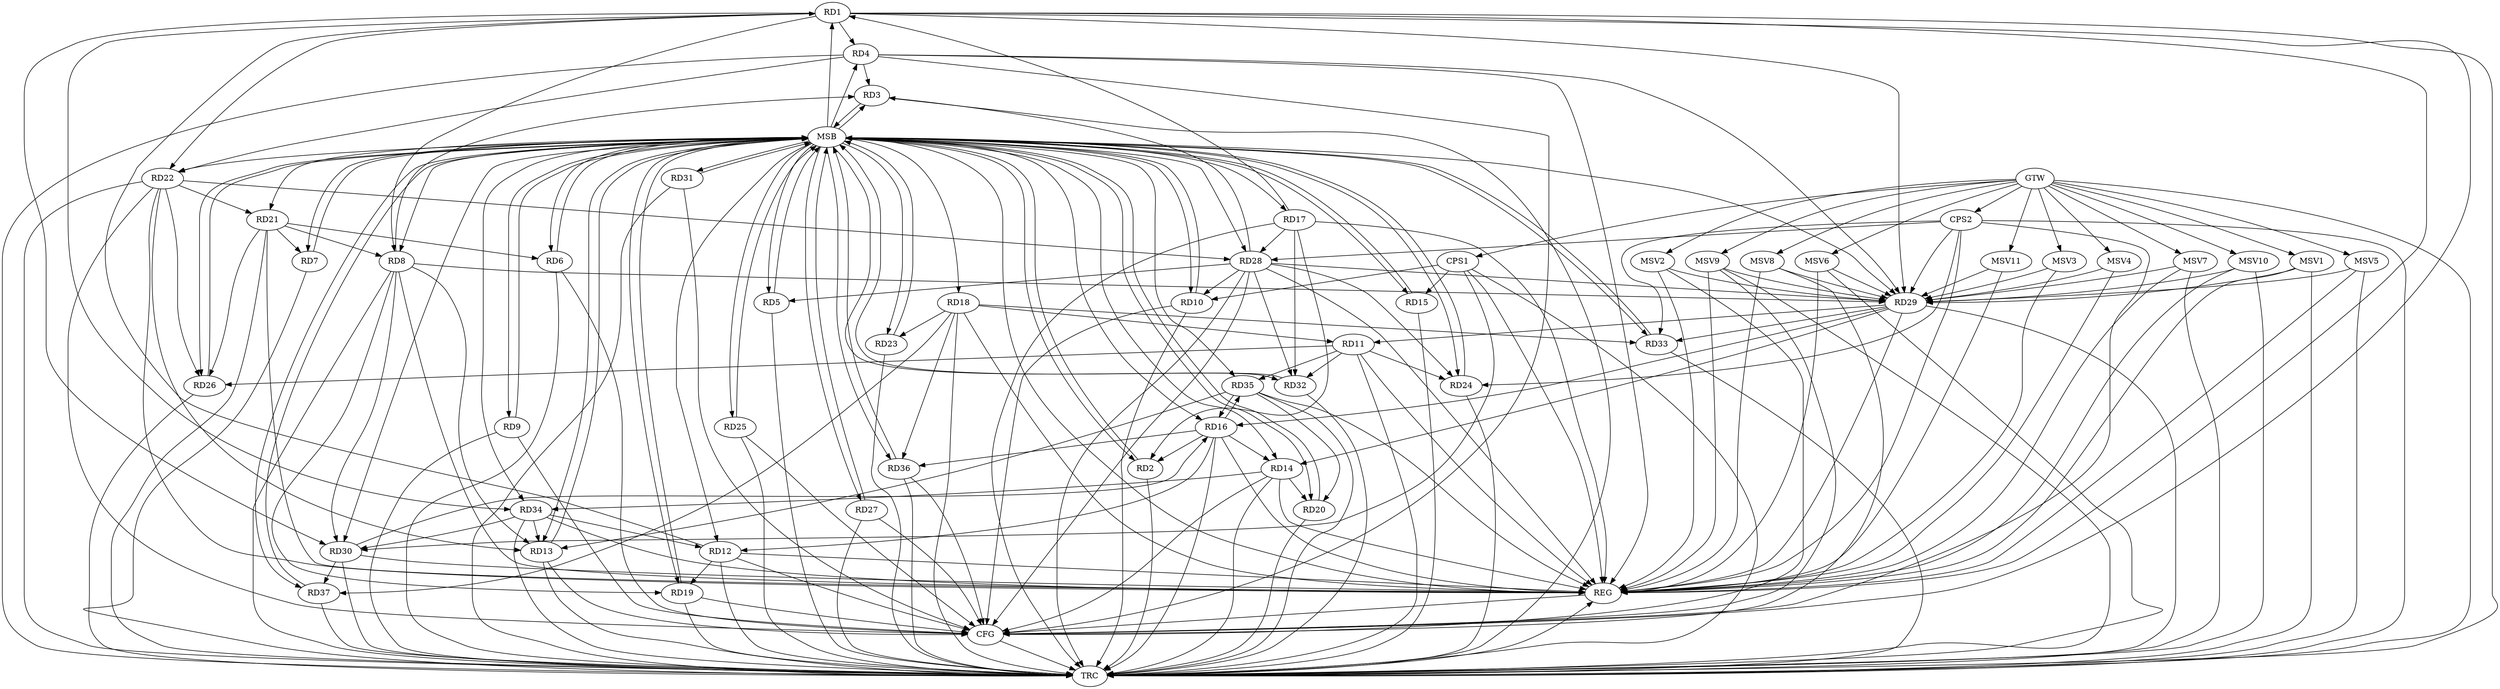 strict digraph G {
  RD1 [ label="RD1" ];
  RD2 [ label="RD2" ];
  RD3 [ label="RD3" ];
  RD4 [ label="RD4" ];
  RD5 [ label="RD5" ];
  RD6 [ label="RD6" ];
  RD7 [ label="RD7" ];
  RD8 [ label="RD8" ];
  RD9 [ label="RD9" ];
  RD10 [ label="RD10" ];
  RD11 [ label="RD11" ];
  RD12 [ label="RD12" ];
  RD13 [ label="RD13" ];
  RD14 [ label="RD14" ];
  RD15 [ label="RD15" ];
  RD16 [ label="RD16" ];
  RD17 [ label="RD17" ];
  RD18 [ label="RD18" ];
  RD19 [ label="RD19" ];
  RD20 [ label="RD20" ];
  RD21 [ label="RD21" ];
  RD22 [ label="RD22" ];
  RD23 [ label="RD23" ];
  RD24 [ label="RD24" ];
  RD25 [ label="RD25" ];
  RD26 [ label="RD26" ];
  RD27 [ label="RD27" ];
  RD28 [ label="RD28" ];
  RD29 [ label="RD29" ];
  RD30 [ label="RD30" ];
  RD31 [ label="RD31" ];
  RD32 [ label="RD32" ];
  RD33 [ label="RD33" ];
  RD34 [ label="RD34" ];
  RD35 [ label="RD35" ];
  RD36 [ label="RD36" ];
  RD37 [ label="RD37" ];
  CPS1 [ label="CPS1" ];
  CPS2 [ label="CPS2" ];
  GTW [ label="GTW" ];
  REG [ label="REG" ];
  MSB [ label="MSB" ];
  CFG [ label="CFG" ];
  TRC [ label="TRC" ];
  MSV1 [ label="MSV1" ];
  MSV2 [ label="MSV2" ];
  MSV3 [ label="MSV3" ];
  MSV4 [ label="MSV4" ];
  MSV5 [ label="MSV5" ];
  MSV6 [ label="MSV6" ];
  MSV7 [ label="MSV7" ];
  MSV8 [ label="MSV8" ];
  MSV9 [ label="MSV9" ];
  MSV10 [ label="MSV10" ];
  MSV11 [ label="MSV11" ];
  RD1 -> RD4;
  RD1 -> RD8;
  RD12 -> RD1;
  RD17 -> RD1;
  RD1 -> RD22;
  RD1 -> RD29;
  RD1 -> RD30;
  RD1 -> RD34;
  RD16 -> RD2;
  RD17 -> RD2;
  RD4 -> RD3;
  RD8 -> RD3;
  RD28 -> RD3;
  RD4 -> RD22;
  RD4 -> RD29;
  RD28 -> RD5;
  RD21 -> RD6;
  RD21 -> RD7;
  RD8 -> RD13;
  RD8 -> RD19;
  RD21 -> RD8;
  RD8 -> RD29;
  RD8 -> RD30;
  RD28 -> RD10;
  RD18 -> RD11;
  RD11 -> RD24;
  RD11 -> RD26;
  RD29 -> RD11;
  RD11 -> RD32;
  RD11 -> RD35;
  RD16 -> RD12;
  RD12 -> RD19;
  RD34 -> RD12;
  RD22 -> RD13;
  RD34 -> RD13;
  RD35 -> RD13;
  RD16 -> RD14;
  RD14 -> RD20;
  RD29 -> RD14;
  RD14 -> RD34;
  RD29 -> RD16;
  RD30 -> RD16;
  RD16 -> RD35;
  RD35 -> RD16;
  RD16 -> RD36;
  RD17 -> RD28;
  RD17 -> RD32;
  RD18 -> RD23;
  RD18 -> RD33;
  RD18 -> RD36;
  RD18 -> RD37;
  RD35 -> RD20;
  RD22 -> RD21;
  RD21 -> RD26;
  RD22 -> RD26;
  RD22 -> RD28;
  RD28 -> RD24;
  RD28 -> RD29;
  RD28 -> RD32;
  RD29 -> RD33;
  RD34 -> RD30;
  RD30 -> RD37;
  CPS1 -> RD10;
  CPS1 -> RD30;
  CPS1 -> RD15;
  CPS2 -> RD24;
  CPS2 -> RD33;
  CPS2 -> RD28;
  CPS2 -> RD29;
  GTW -> CPS1;
  GTW -> CPS2;
  RD1 -> REG;
  RD4 -> REG;
  RD8 -> REG;
  RD11 -> REG;
  RD12 -> REG;
  RD14 -> REG;
  RD16 -> REG;
  RD17 -> REG;
  RD18 -> REG;
  RD21 -> REG;
  RD22 -> REG;
  RD28 -> REG;
  RD29 -> REG;
  RD30 -> REG;
  RD34 -> REG;
  RD35 -> REG;
  CPS1 -> REG;
  CPS2 -> REG;
  RD2 -> MSB;
  MSB -> RD3;
  MSB -> RD4;
  MSB -> RD24;
  MSB -> RD30;
  MSB -> REG;
  RD3 -> MSB;
  MSB -> RD2;
  MSB -> RD6;
  MSB -> RD16;
  MSB -> RD18;
  MSB -> RD33;
  MSB -> RD36;
  RD5 -> MSB;
  MSB -> RD17;
  MSB -> RD19;
  MSB -> RD31;
  RD6 -> MSB;
  MSB -> RD1;
  MSB -> RD10;
  MSB -> RD20;
  MSB -> RD22;
  RD7 -> MSB;
  MSB -> RD13;
  MSB -> RD26;
  MSB -> RD28;
  MSB -> RD29;
  RD9 -> MSB;
  MSB -> RD23;
  MSB -> RD32;
  RD10 -> MSB;
  RD13 -> MSB;
  RD15 -> MSB;
  RD19 -> MSB;
  MSB -> RD15;
  MSB -> RD37;
  RD20 -> MSB;
  RD23 -> MSB;
  MSB -> RD25;
  MSB -> RD34;
  RD24 -> MSB;
  MSB -> RD12;
  MSB -> RD14;
  RD25 -> MSB;
  MSB -> RD8;
  RD26 -> MSB;
  MSB -> RD9;
  RD27 -> MSB;
  RD31 -> MSB;
  MSB -> RD35;
  RD32 -> MSB;
  MSB -> RD7;
  MSB -> RD21;
  RD33 -> MSB;
  RD36 -> MSB;
  MSB -> RD5;
  RD37 -> MSB;
  MSB -> RD27;
  RD10 -> CFG;
  CPS2 -> CFG;
  RD36 -> CFG;
  RD25 -> CFG;
  RD4 -> CFG;
  RD12 -> CFG;
  RD22 -> CFG;
  RD31 -> CFG;
  RD28 -> CFG;
  RD13 -> CFG;
  RD1 -> CFG;
  RD9 -> CFG;
  RD6 -> CFG;
  RD27 -> CFG;
  RD19 -> CFG;
  RD14 -> CFG;
  REG -> CFG;
  RD1 -> TRC;
  RD2 -> TRC;
  RD3 -> TRC;
  RD4 -> TRC;
  RD5 -> TRC;
  RD6 -> TRC;
  RD7 -> TRC;
  RD8 -> TRC;
  RD9 -> TRC;
  RD10 -> TRC;
  RD11 -> TRC;
  RD12 -> TRC;
  RD13 -> TRC;
  RD14 -> TRC;
  RD15 -> TRC;
  RD16 -> TRC;
  RD17 -> TRC;
  RD18 -> TRC;
  RD19 -> TRC;
  RD20 -> TRC;
  RD21 -> TRC;
  RD22 -> TRC;
  RD23 -> TRC;
  RD24 -> TRC;
  RD25 -> TRC;
  RD26 -> TRC;
  RD27 -> TRC;
  RD28 -> TRC;
  RD29 -> TRC;
  RD30 -> TRC;
  RD31 -> TRC;
  RD32 -> TRC;
  RD33 -> TRC;
  RD34 -> TRC;
  RD35 -> TRC;
  RD36 -> TRC;
  RD37 -> TRC;
  CPS1 -> TRC;
  CPS2 -> TRC;
  GTW -> TRC;
  CFG -> TRC;
  TRC -> REG;
  MSV1 -> RD29;
  GTW -> MSV1;
  MSV1 -> REG;
  MSV1 -> TRC;
  MSV2 -> RD29;
  GTW -> MSV2;
  MSV2 -> REG;
  MSV2 -> CFG;
  MSV3 -> RD29;
  GTW -> MSV3;
  MSV3 -> REG;
  MSV4 -> RD29;
  MSV5 -> RD29;
  GTW -> MSV4;
  MSV4 -> REG;
  GTW -> MSV5;
  MSV5 -> REG;
  MSV5 -> TRC;
  MSV6 -> RD29;
  GTW -> MSV6;
  MSV6 -> REG;
  MSV6 -> TRC;
  MSV7 -> RD29;
  MSV8 -> RD29;
  MSV9 -> RD29;
  GTW -> MSV7;
  MSV7 -> REG;
  MSV7 -> TRC;
  GTW -> MSV8;
  MSV8 -> REG;
  MSV8 -> CFG;
  GTW -> MSV9;
  MSV9 -> REG;
  MSV9 -> TRC;
  MSV9 -> CFG;
  MSV10 -> RD29;
  GTW -> MSV10;
  MSV10 -> REG;
  MSV10 -> TRC;
  MSV11 -> RD29;
  GTW -> MSV11;
  MSV11 -> REG;
}
